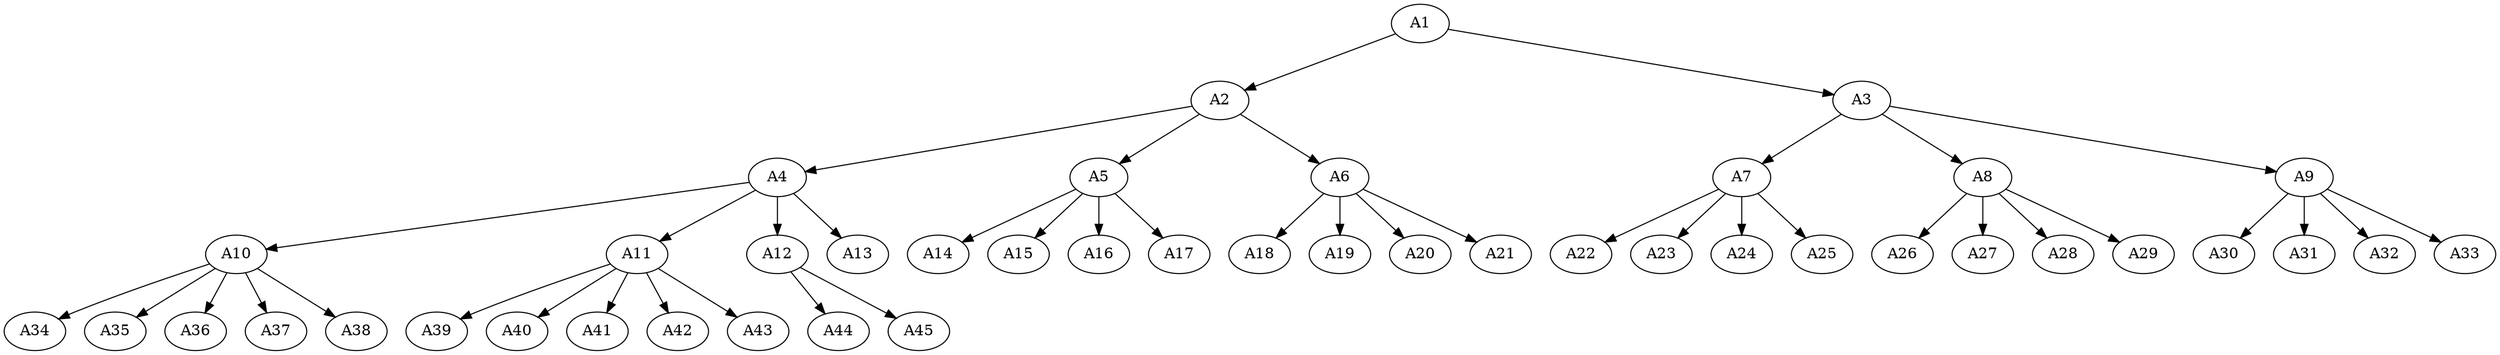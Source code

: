 digraph tree {
    "A1";
    "A2";
    "A4";
    "A10";
    "A34";
    "A35";
    "A36";
    "A37";
    "A38";
    "A11";
    "A39";
    "A40";
    "A41";
    "A42";
    "A43";
    "A12";
    "A44";
    "A45";
    "A13";
    "A5";
    "A14";
    "A15";
    "A16";
    "A17";
    "A6";
    "A18";
    "A19";
    "A20";
    "A21";
    "A3";
    "A7";
    "A22";
    "A23";
    "A24";
    "A25";
    "A8";
    "A26";
    "A27";
    "A28";
    "A29";
    "A9";
    "A30";
    "A31";
    "A32";
    "A33";
    "A1" -> "A2";
    "A1" -> "A3";
    "A2" -> "A4";
    "A2" -> "A5";
    "A2" -> "A6";
    "A4" -> "A10";
    "A4" -> "A11";
    "A4" -> "A12";
    "A4" -> "A13";
    "A10" -> "A34";
    "A10" -> "A35";
    "A10" -> "A36";
    "A10" -> "A37";
    "A10" -> "A38";
    "A11" -> "A39";
    "A11" -> "A40";
    "A11" -> "A41";
    "A11" -> "A42";
    "A11" -> "A43";
    "A12" -> "A44";
    "A12" -> "A45";
    "A5" -> "A14";
    "A5" -> "A15";
    "A5" -> "A16";
    "A5" -> "A17";
    "A6" -> "A18";
    "A6" -> "A19";
    "A6" -> "A20";
    "A6" -> "A21";
    "A3" -> "A7";
    "A3" -> "A8";
    "A3" -> "A9";
    "A7" -> "A22";
    "A7" -> "A23";
    "A7" -> "A24";
    "A7" -> "A25";
    "A8" -> "A26";
    "A8" -> "A27";
    "A8" -> "A28";
    "A8" -> "A29";
    "A9" -> "A30";
    "A9" -> "A31";
    "A9" -> "A32";
    "A9" -> "A33";
}
